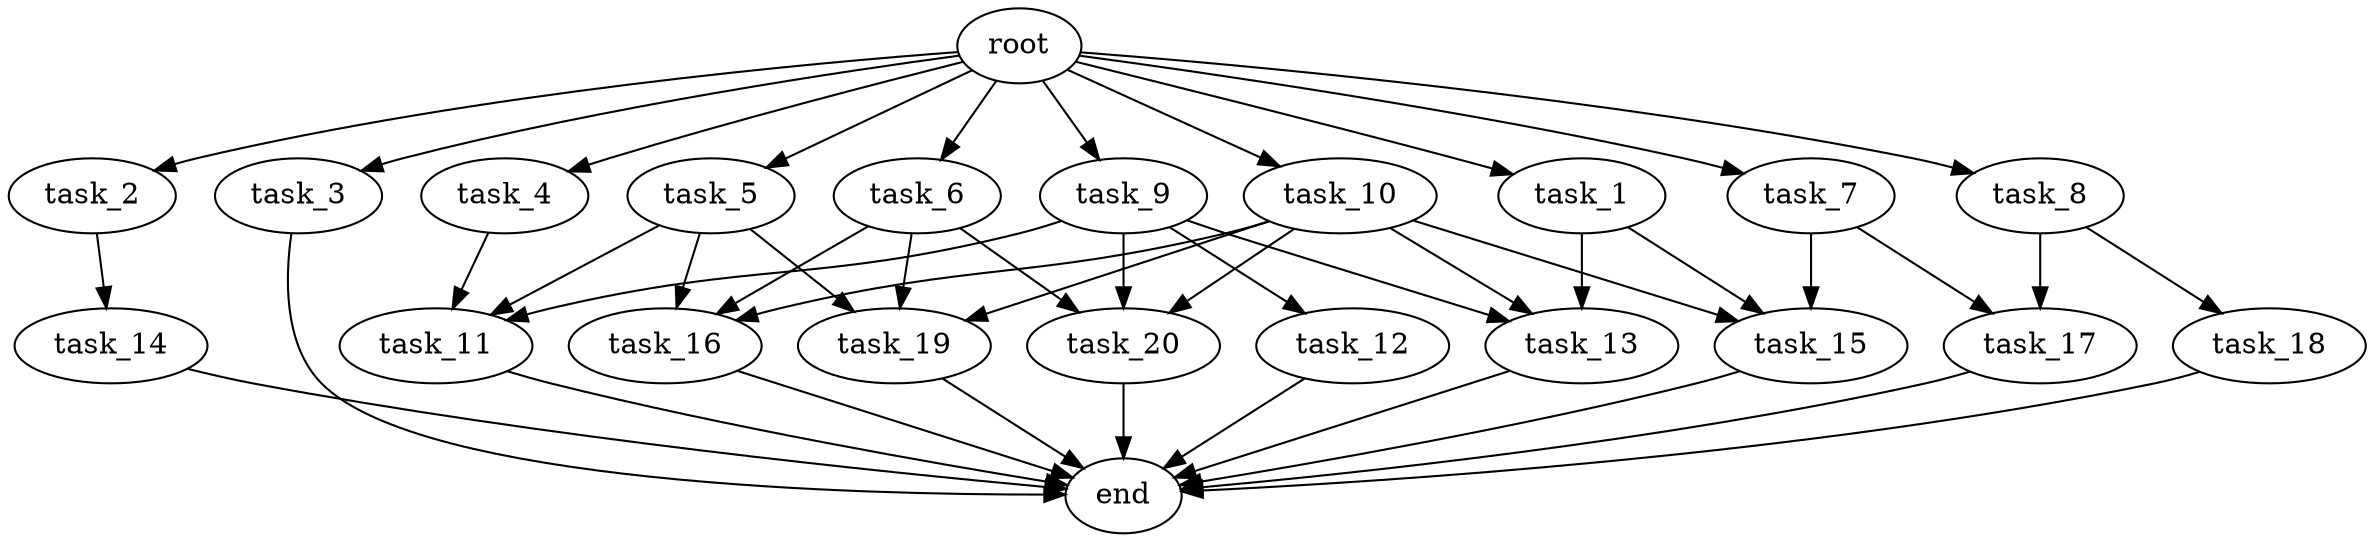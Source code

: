 digraph G {
  root [size="0.000000e+00"];
  task_1 [size="8.458538e+10"];
  task_2 [size="8.668926e+10"];
  task_3 [size="1.237419e+10"];
  task_4 [size="9.366852e+09"];
  task_5 [size="8.681863e+10"];
  task_6 [size="1.807369e+10"];
  task_7 [size="1.683782e+10"];
  task_8 [size="5.087869e+10"];
  task_9 [size="2.728643e+10"];
  task_10 [size="8.909054e+10"];
  task_11 [size="5.857188e+10"];
  task_12 [size="5.835890e+10"];
  task_13 [size="9.716302e+10"];
  task_14 [size="5.260628e+10"];
  task_15 [size="5.708307e+10"];
  task_16 [size="4.164773e+10"];
  task_17 [size="7.692778e+09"];
  task_18 [size="7.682766e+10"];
  task_19 [size="6.769408e+10"];
  task_20 [size="8.873790e+10"];
  end [size="0.000000e+00"];

  root -> task_1 [size="1.000000e-12"];
  root -> task_2 [size="1.000000e-12"];
  root -> task_3 [size="1.000000e-12"];
  root -> task_4 [size="1.000000e-12"];
  root -> task_5 [size="1.000000e-12"];
  root -> task_6 [size="1.000000e-12"];
  root -> task_7 [size="1.000000e-12"];
  root -> task_8 [size="1.000000e-12"];
  root -> task_9 [size="1.000000e-12"];
  root -> task_10 [size="1.000000e-12"];
  task_1 -> task_13 [size="3.238767e+08"];
  task_1 -> task_15 [size="1.902769e+08"];
  task_2 -> task_14 [size="5.260628e+08"];
  task_3 -> end [size="1.000000e-12"];
  task_4 -> task_11 [size="1.952396e+08"];
  task_5 -> task_11 [size="1.952396e+08"];
  task_5 -> task_16 [size="1.388258e+08"];
  task_5 -> task_19 [size="2.256469e+08"];
  task_6 -> task_16 [size="1.388258e+08"];
  task_6 -> task_19 [size="2.256469e+08"];
  task_6 -> task_20 [size="2.957930e+08"];
  task_7 -> task_15 [size="1.902769e+08"];
  task_7 -> task_17 [size="3.846389e+07"];
  task_8 -> task_17 [size="3.846389e+07"];
  task_8 -> task_18 [size="7.682766e+08"];
  task_9 -> task_11 [size="1.952396e+08"];
  task_9 -> task_12 [size="5.835890e+08"];
  task_9 -> task_13 [size="3.238767e+08"];
  task_9 -> task_20 [size="2.957930e+08"];
  task_10 -> task_13 [size="3.238767e+08"];
  task_10 -> task_15 [size="1.902769e+08"];
  task_10 -> task_16 [size="1.388258e+08"];
  task_10 -> task_19 [size="2.256469e+08"];
  task_10 -> task_20 [size="2.957930e+08"];
  task_11 -> end [size="1.000000e-12"];
  task_12 -> end [size="1.000000e-12"];
  task_13 -> end [size="1.000000e-12"];
  task_14 -> end [size="1.000000e-12"];
  task_15 -> end [size="1.000000e-12"];
  task_16 -> end [size="1.000000e-12"];
  task_17 -> end [size="1.000000e-12"];
  task_18 -> end [size="1.000000e-12"];
  task_19 -> end [size="1.000000e-12"];
  task_20 -> end [size="1.000000e-12"];
}
